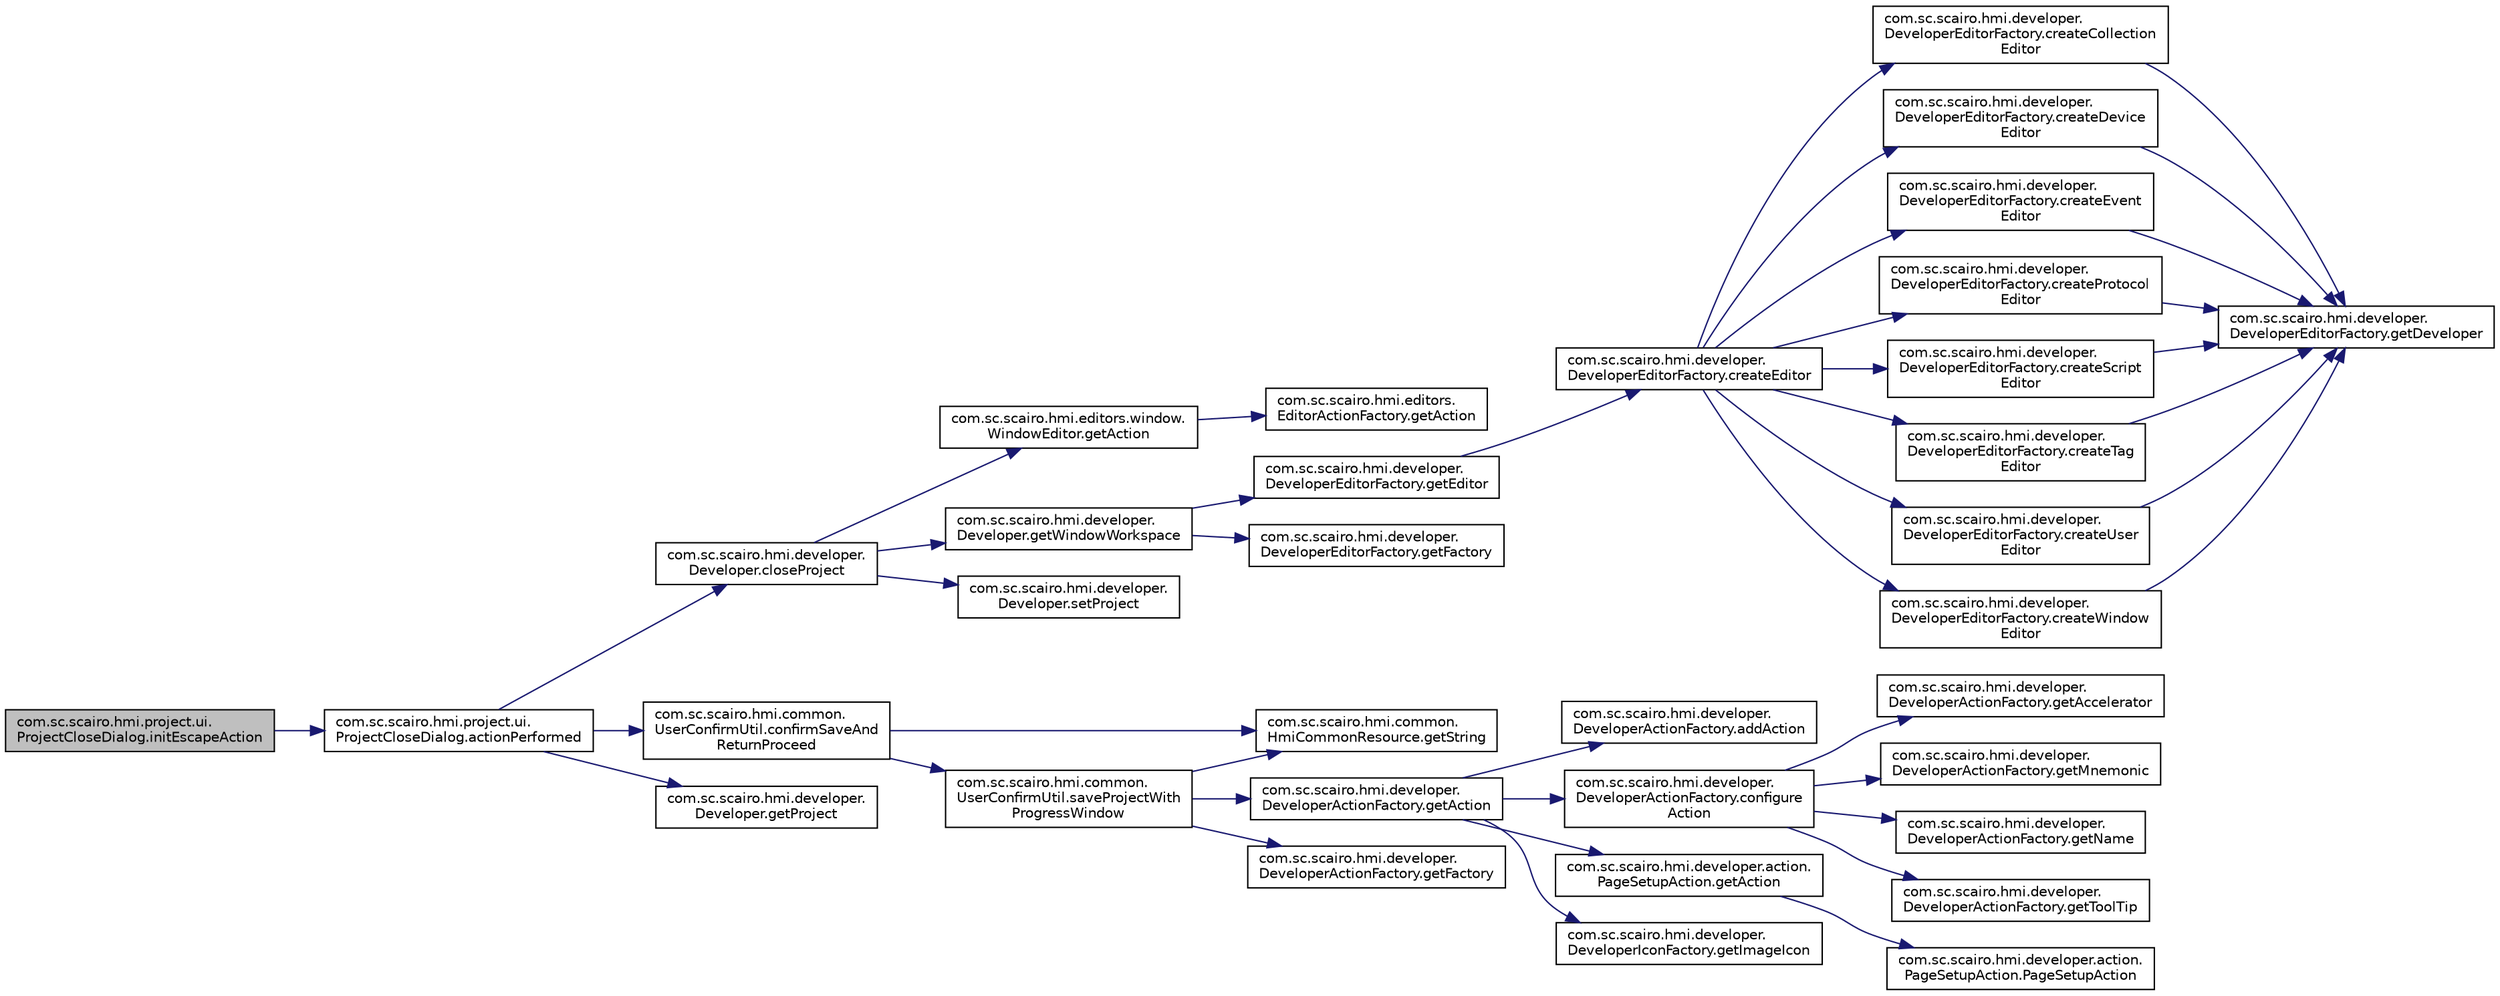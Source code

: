 digraph "com.sc.scairo.hmi.project.ui.ProjectCloseDialog.initEscapeAction"
{
 // LATEX_PDF_SIZE
  edge [fontname="Helvetica",fontsize="10",labelfontname="Helvetica",labelfontsize="10"];
  node [fontname="Helvetica",fontsize="10",shape=record];
  rankdir="LR";
  Node1 [label="com.sc.scairo.hmi.project.ui.\lProjectCloseDialog.initEscapeAction",height=0.2,width=0.4,color="black", fillcolor="grey75", style="filled", fontcolor="black",tooltip=" "];
  Node1 -> Node2 [color="midnightblue",fontsize="10",style="solid",fontname="Helvetica"];
  Node2 [label="com.sc.scairo.hmi.project.ui.\lProjectCloseDialog.actionPerformed",height=0.2,width=0.4,color="black", fillcolor="white", style="filled",URL="$classcom_1_1sc_1_1scairo_1_1hmi_1_1project_1_1ui_1_1_project_close_dialog.html#ac1e5e42d322417600ef2674c22761805",tooltip=" "];
  Node2 -> Node3 [color="midnightblue",fontsize="10",style="solid",fontname="Helvetica"];
  Node3 [label="com.sc.scairo.hmi.developer.\lDeveloper.closeProject",height=0.2,width=0.4,color="black", fillcolor="white", style="filled",URL="$classcom_1_1sc_1_1scairo_1_1hmi_1_1developer_1_1_developer.html#a36f6e478c582a392d0a35d8f044a9815",tooltip=" "];
  Node3 -> Node4 [color="midnightblue",fontsize="10",style="solid",fontname="Helvetica"];
  Node4 [label="com.sc.scairo.hmi.editors.window.\lWindowEditor.getAction",height=0.2,width=0.4,color="black", fillcolor="white", style="filled",URL="$classcom_1_1sc_1_1scairo_1_1hmi_1_1editors_1_1window_1_1_window_editor.html#a80f7a5ed4b1b744c51c4c26736a5f40f",tooltip=" "];
  Node4 -> Node5 [color="midnightblue",fontsize="10",style="solid",fontname="Helvetica"];
  Node5 [label="com.sc.scairo.hmi.editors.\lEditorActionFactory.getAction",height=0.2,width=0.4,color="black", fillcolor="white", style="filled",URL="$classcom_1_1sc_1_1scairo_1_1hmi_1_1editors_1_1_editor_action_factory.html#ae5db55316c5c2a4bf84ca10576f32345",tooltip=" "];
  Node3 -> Node6 [color="midnightblue",fontsize="10",style="solid",fontname="Helvetica"];
  Node6 [label="com.sc.scairo.hmi.developer.\lDeveloper.getWindowWorkspace",height=0.2,width=0.4,color="black", fillcolor="white", style="filled",URL="$classcom_1_1sc_1_1scairo_1_1hmi_1_1developer_1_1_developer.html#a588ae4280b9b41798ec435f8dcd1d287",tooltip=" "];
  Node6 -> Node7 [color="midnightblue",fontsize="10",style="solid",fontname="Helvetica"];
  Node7 [label="com.sc.scairo.hmi.developer.\lDeveloperEditorFactory.getEditor",height=0.2,width=0.4,color="black", fillcolor="white", style="filled",URL="$classcom_1_1sc_1_1scairo_1_1hmi_1_1developer_1_1_developer_editor_factory.html#a0fb1b5ffcdbaf859e3998a3df9d0bf1d",tooltip=" "];
  Node7 -> Node8 [color="midnightblue",fontsize="10",style="solid",fontname="Helvetica"];
  Node8 [label="com.sc.scairo.hmi.developer.\lDeveloperEditorFactory.createEditor",height=0.2,width=0.4,color="black", fillcolor="white", style="filled",URL="$classcom_1_1sc_1_1scairo_1_1hmi_1_1developer_1_1_developer_editor_factory.html#a7efc6e085653e78386972998832682da",tooltip=" "];
  Node8 -> Node9 [color="midnightblue",fontsize="10",style="solid",fontname="Helvetica"];
  Node9 [label="com.sc.scairo.hmi.developer.\lDeveloperEditorFactory.createCollection\lEditor",height=0.2,width=0.4,color="black", fillcolor="white", style="filled",URL="$classcom_1_1sc_1_1scairo_1_1hmi_1_1developer_1_1_developer_editor_factory.html#a23efa3ee551492ffc598adb56dc7864c",tooltip=" "];
  Node9 -> Node10 [color="midnightblue",fontsize="10",style="solid",fontname="Helvetica"];
  Node10 [label="com.sc.scairo.hmi.developer.\lDeveloperEditorFactory.getDeveloper",height=0.2,width=0.4,color="black", fillcolor="white", style="filled",URL="$classcom_1_1sc_1_1scairo_1_1hmi_1_1developer_1_1_developer_editor_factory.html#ad1ace75a7cdc88a8a5f4e5c601556a98",tooltip=" "];
  Node8 -> Node11 [color="midnightblue",fontsize="10",style="solid",fontname="Helvetica"];
  Node11 [label="com.sc.scairo.hmi.developer.\lDeveloperEditorFactory.createDevice\lEditor",height=0.2,width=0.4,color="black", fillcolor="white", style="filled",URL="$classcom_1_1sc_1_1scairo_1_1hmi_1_1developer_1_1_developer_editor_factory.html#ae7a041880c6deec553d822674cffabb1",tooltip=" "];
  Node11 -> Node10 [color="midnightblue",fontsize="10",style="solid",fontname="Helvetica"];
  Node8 -> Node12 [color="midnightblue",fontsize="10",style="solid",fontname="Helvetica"];
  Node12 [label="com.sc.scairo.hmi.developer.\lDeveloperEditorFactory.createEvent\lEditor",height=0.2,width=0.4,color="black", fillcolor="white", style="filled",URL="$classcom_1_1sc_1_1scairo_1_1hmi_1_1developer_1_1_developer_editor_factory.html#aaa9cedf6cd165117a328808d76ed0970",tooltip=" "];
  Node12 -> Node10 [color="midnightblue",fontsize="10",style="solid",fontname="Helvetica"];
  Node8 -> Node13 [color="midnightblue",fontsize="10",style="solid",fontname="Helvetica"];
  Node13 [label="com.sc.scairo.hmi.developer.\lDeveloperEditorFactory.createProtocol\lEditor",height=0.2,width=0.4,color="black", fillcolor="white", style="filled",URL="$classcom_1_1sc_1_1scairo_1_1hmi_1_1developer_1_1_developer_editor_factory.html#a393067d030c685196a46653a4ba2035b",tooltip=" "];
  Node13 -> Node10 [color="midnightblue",fontsize="10",style="solid",fontname="Helvetica"];
  Node8 -> Node14 [color="midnightblue",fontsize="10",style="solid",fontname="Helvetica"];
  Node14 [label="com.sc.scairo.hmi.developer.\lDeveloperEditorFactory.createScript\lEditor",height=0.2,width=0.4,color="black", fillcolor="white", style="filled",URL="$classcom_1_1sc_1_1scairo_1_1hmi_1_1developer_1_1_developer_editor_factory.html#a200f1f99504e7dcd5278b24f40699f11",tooltip=" "];
  Node14 -> Node10 [color="midnightblue",fontsize="10",style="solid",fontname="Helvetica"];
  Node8 -> Node15 [color="midnightblue",fontsize="10",style="solid",fontname="Helvetica"];
  Node15 [label="com.sc.scairo.hmi.developer.\lDeveloperEditorFactory.createTag\lEditor",height=0.2,width=0.4,color="black", fillcolor="white", style="filled",URL="$classcom_1_1sc_1_1scairo_1_1hmi_1_1developer_1_1_developer_editor_factory.html#ab70079e4e1537603e79530a1ce064dd4",tooltip=" "];
  Node15 -> Node10 [color="midnightblue",fontsize="10",style="solid",fontname="Helvetica"];
  Node8 -> Node16 [color="midnightblue",fontsize="10",style="solid",fontname="Helvetica"];
  Node16 [label="com.sc.scairo.hmi.developer.\lDeveloperEditorFactory.createUser\lEditor",height=0.2,width=0.4,color="black", fillcolor="white", style="filled",URL="$classcom_1_1sc_1_1scairo_1_1hmi_1_1developer_1_1_developer_editor_factory.html#a676cfc0f314dde3b8a30b24b1a01c87f",tooltip=" "];
  Node16 -> Node10 [color="midnightblue",fontsize="10",style="solid",fontname="Helvetica"];
  Node8 -> Node17 [color="midnightblue",fontsize="10",style="solid",fontname="Helvetica"];
  Node17 [label="com.sc.scairo.hmi.developer.\lDeveloperEditorFactory.createWindow\lEditor",height=0.2,width=0.4,color="black", fillcolor="white", style="filled",URL="$classcom_1_1sc_1_1scairo_1_1hmi_1_1developer_1_1_developer_editor_factory.html#ada65ae04d96da33ebb10db2502125a93",tooltip=" "];
  Node17 -> Node10 [color="midnightblue",fontsize="10",style="solid",fontname="Helvetica"];
  Node6 -> Node18 [color="midnightblue",fontsize="10",style="solid",fontname="Helvetica"];
  Node18 [label="com.sc.scairo.hmi.developer.\lDeveloperEditorFactory.getFactory",height=0.2,width=0.4,color="black", fillcolor="white", style="filled",URL="$classcom_1_1sc_1_1scairo_1_1hmi_1_1developer_1_1_developer_editor_factory.html#a310fa2c66ae47ff79d727f1bca5b3913",tooltip=" "];
  Node3 -> Node19 [color="midnightblue",fontsize="10",style="solid",fontname="Helvetica"];
  Node19 [label="com.sc.scairo.hmi.developer.\lDeveloper.setProject",height=0.2,width=0.4,color="black", fillcolor="white", style="filled",URL="$classcom_1_1sc_1_1scairo_1_1hmi_1_1developer_1_1_developer.html#ab43d1b673efd1dde792e45400b25e70d",tooltip=" "];
  Node2 -> Node20 [color="midnightblue",fontsize="10",style="solid",fontname="Helvetica"];
  Node20 [label="com.sc.scairo.hmi.common.\lUserConfirmUtil.confirmSaveAnd\lReturnProceed",height=0.2,width=0.4,color="black", fillcolor="white", style="filled",URL="$classcom_1_1sc_1_1scairo_1_1hmi_1_1common_1_1_user_confirm_util.html#af47b2375fba7d334c262f49cd26cccc1",tooltip=" "];
  Node20 -> Node21 [color="midnightblue",fontsize="10",style="solid",fontname="Helvetica"];
  Node21 [label="com.sc.scairo.hmi.common.\lHmiCommonResource.getString",height=0.2,width=0.4,color="black", fillcolor="white", style="filled",URL="$classcom_1_1sc_1_1scairo_1_1hmi_1_1common_1_1_hmi_common_resource.html#a9d13fb0b9c4088b5877d840576bc47e2",tooltip=" "];
  Node20 -> Node22 [color="midnightblue",fontsize="10",style="solid",fontname="Helvetica"];
  Node22 [label="com.sc.scairo.hmi.common.\lUserConfirmUtil.saveProjectWith\lProgressWindow",height=0.2,width=0.4,color="black", fillcolor="white", style="filled",URL="$classcom_1_1sc_1_1scairo_1_1hmi_1_1common_1_1_user_confirm_util.html#a876dea260b6979e34472d30d0e9c5f74",tooltip=" "];
  Node22 -> Node23 [color="midnightblue",fontsize="10",style="solid",fontname="Helvetica"];
  Node23 [label="com.sc.scairo.hmi.developer.\lDeveloperActionFactory.getAction",height=0.2,width=0.4,color="black", fillcolor="white", style="filled",URL="$classcom_1_1sc_1_1scairo_1_1hmi_1_1developer_1_1_developer_action_factory.html#ae8226cc1a2661f0d0c00a641a2b068fb",tooltip=" "];
  Node23 -> Node24 [color="midnightblue",fontsize="10",style="solid",fontname="Helvetica"];
  Node24 [label="com.sc.scairo.hmi.developer.\lDeveloperActionFactory.addAction",height=0.2,width=0.4,color="black", fillcolor="white", style="filled",URL="$classcom_1_1sc_1_1scairo_1_1hmi_1_1developer_1_1_developer_action_factory.html#a8a0e9772e565cf020dbbd3272931fef4",tooltip=" "];
  Node23 -> Node25 [color="midnightblue",fontsize="10",style="solid",fontname="Helvetica"];
  Node25 [label="com.sc.scairo.hmi.developer.\lDeveloperActionFactory.configure\lAction",height=0.2,width=0.4,color="black", fillcolor="white", style="filled",URL="$classcom_1_1sc_1_1scairo_1_1hmi_1_1developer_1_1_developer_action_factory.html#af2116a8a73e0c972cc2c44f68f826b55",tooltip=" "];
  Node25 -> Node26 [color="midnightblue",fontsize="10",style="solid",fontname="Helvetica"];
  Node26 [label="com.sc.scairo.hmi.developer.\lDeveloperActionFactory.getAccelerator",height=0.2,width=0.4,color="black", fillcolor="white", style="filled",URL="$classcom_1_1sc_1_1scairo_1_1hmi_1_1developer_1_1_developer_action_factory.html#adbdb2fb1982506dc7d7b7623025fdb3b",tooltip=" "];
  Node25 -> Node27 [color="midnightblue",fontsize="10",style="solid",fontname="Helvetica"];
  Node27 [label="com.sc.scairo.hmi.developer.\lDeveloperActionFactory.getMnemonic",height=0.2,width=0.4,color="black", fillcolor="white", style="filled",URL="$classcom_1_1sc_1_1scairo_1_1hmi_1_1developer_1_1_developer_action_factory.html#a419db0e75448e392693df3eafd218804",tooltip=" "];
  Node25 -> Node28 [color="midnightblue",fontsize="10",style="solid",fontname="Helvetica"];
  Node28 [label="com.sc.scairo.hmi.developer.\lDeveloperActionFactory.getName",height=0.2,width=0.4,color="black", fillcolor="white", style="filled",URL="$classcom_1_1sc_1_1scairo_1_1hmi_1_1developer_1_1_developer_action_factory.html#a2e87ecc050f63dace851d1bec46d3cbf",tooltip=" "];
  Node25 -> Node29 [color="midnightblue",fontsize="10",style="solid",fontname="Helvetica"];
  Node29 [label="com.sc.scairo.hmi.developer.\lDeveloperActionFactory.getToolTip",height=0.2,width=0.4,color="black", fillcolor="white", style="filled",URL="$classcom_1_1sc_1_1scairo_1_1hmi_1_1developer_1_1_developer_action_factory.html#ab158d6fdaa65967d79afa120541b7614",tooltip=" "];
  Node23 -> Node30 [color="midnightblue",fontsize="10",style="solid",fontname="Helvetica"];
  Node30 [label="com.sc.scairo.hmi.developer.action.\lPageSetupAction.getAction",height=0.2,width=0.4,color="black", fillcolor="white", style="filled",URL="$classcom_1_1sc_1_1scairo_1_1hmi_1_1developer_1_1action_1_1_page_setup_action.html#a75ad98432f40929a12934c0ef84207bc",tooltip=" "];
  Node30 -> Node31 [color="midnightblue",fontsize="10",style="solid",fontname="Helvetica"];
  Node31 [label="com.sc.scairo.hmi.developer.action.\lPageSetupAction.PageSetupAction",height=0.2,width=0.4,color="black", fillcolor="white", style="filled",URL="$classcom_1_1sc_1_1scairo_1_1hmi_1_1developer_1_1action_1_1_page_setup_action.html#a9ff9d8bfcf78bec48b3dd0d845390409",tooltip=" "];
  Node23 -> Node32 [color="midnightblue",fontsize="10",style="solid",fontname="Helvetica"];
  Node32 [label="com.sc.scairo.hmi.developer.\lDeveloperIconFactory.getImageIcon",height=0.2,width=0.4,color="black", fillcolor="white", style="filled",URL="$classcom_1_1sc_1_1scairo_1_1hmi_1_1developer_1_1_developer_icon_factory.html#a838a4e7e2171b726b1e9df4747be3e16",tooltip=" "];
  Node22 -> Node33 [color="midnightblue",fontsize="10",style="solid",fontname="Helvetica"];
  Node33 [label="com.sc.scairo.hmi.developer.\lDeveloperActionFactory.getFactory",height=0.2,width=0.4,color="black", fillcolor="white", style="filled",URL="$classcom_1_1sc_1_1scairo_1_1hmi_1_1developer_1_1_developer_action_factory.html#af5a63ca2b51ba3eb74d3dd62ca1db7c1",tooltip=" "];
  Node22 -> Node21 [color="midnightblue",fontsize="10",style="solid",fontname="Helvetica"];
  Node2 -> Node34 [color="midnightblue",fontsize="10",style="solid",fontname="Helvetica"];
  Node34 [label="com.sc.scairo.hmi.developer.\lDeveloper.getProject",height=0.2,width=0.4,color="black", fillcolor="white", style="filled",URL="$classcom_1_1sc_1_1scairo_1_1hmi_1_1developer_1_1_developer.html#ab774f16d48ed15abbf3b7ceabb4ecc28",tooltip=" "];
}
